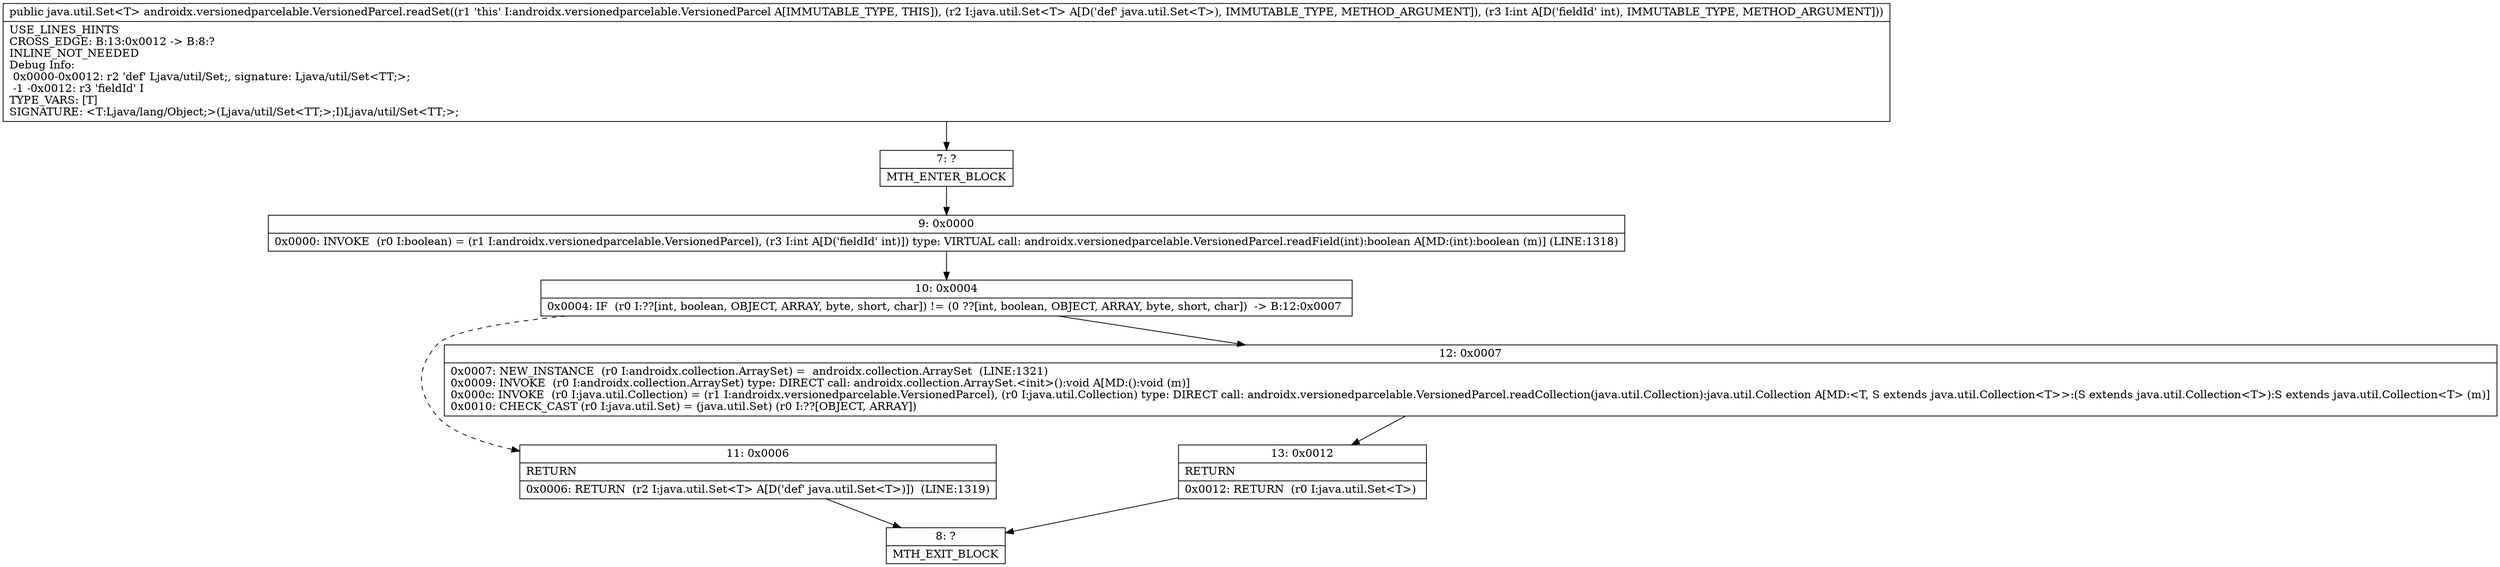 digraph "CFG forandroidx.versionedparcelable.VersionedParcel.readSet(Ljava\/util\/Set;I)Ljava\/util\/Set;" {
Node_7 [shape=record,label="{7\:\ ?|MTH_ENTER_BLOCK\l}"];
Node_9 [shape=record,label="{9\:\ 0x0000|0x0000: INVOKE  (r0 I:boolean) = (r1 I:androidx.versionedparcelable.VersionedParcel), (r3 I:int A[D('fieldId' int)]) type: VIRTUAL call: androidx.versionedparcelable.VersionedParcel.readField(int):boolean A[MD:(int):boolean (m)] (LINE:1318)\l}"];
Node_10 [shape=record,label="{10\:\ 0x0004|0x0004: IF  (r0 I:??[int, boolean, OBJECT, ARRAY, byte, short, char]) != (0 ??[int, boolean, OBJECT, ARRAY, byte, short, char])  \-\> B:12:0x0007 \l}"];
Node_11 [shape=record,label="{11\:\ 0x0006|RETURN\l|0x0006: RETURN  (r2 I:java.util.Set\<T\> A[D('def' java.util.Set\<T\>)])  (LINE:1319)\l}"];
Node_8 [shape=record,label="{8\:\ ?|MTH_EXIT_BLOCK\l}"];
Node_12 [shape=record,label="{12\:\ 0x0007|0x0007: NEW_INSTANCE  (r0 I:androidx.collection.ArraySet) =  androidx.collection.ArraySet  (LINE:1321)\l0x0009: INVOKE  (r0 I:androidx.collection.ArraySet) type: DIRECT call: androidx.collection.ArraySet.\<init\>():void A[MD:():void (m)]\l0x000c: INVOKE  (r0 I:java.util.Collection) = (r1 I:androidx.versionedparcelable.VersionedParcel), (r0 I:java.util.Collection) type: DIRECT call: androidx.versionedparcelable.VersionedParcel.readCollection(java.util.Collection):java.util.Collection A[MD:\<T, S extends java.util.Collection\<T\>\>:(S extends java.util.Collection\<T\>):S extends java.util.Collection\<T\> (m)]\l0x0010: CHECK_CAST (r0 I:java.util.Set) = (java.util.Set) (r0 I:??[OBJECT, ARRAY]) \l}"];
Node_13 [shape=record,label="{13\:\ 0x0012|RETURN\l|0x0012: RETURN  (r0 I:java.util.Set\<T\>) \l}"];
MethodNode[shape=record,label="{public java.util.Set\<T\> androidx.versionedparcelable.VersionedParcel.readSet((r1 'this' I:androidx.versionedparcelable.VersionedParcel A[IMMUTABLE_TYPE, THIS]), (r2 I:java.util.Set\<T\> A[D('def' java.util.Set\<T\>), IMMUTABLE_TYPE, METHOD_ARGUMENT]), (r3 I:int A[D('fieldId' int), IMMUTABLE_TYPE, METHOD_ARGUMENT]))  | USE_LINES_HINTS\lCROSS_EDGE: B:13:0x0012 \-\> B:8:?\lINLINE_NOT_NEEDED\lDebug Info:\l  0x0000\-0x0012: r2 'def' Ljava\/util\/Set;, signature: Ljava\/util\/Set\<TT;\>;\l  \-1 \-0x0012: r3 'fieldId' I\lTYPE_VARS: [T]\lSIGNATURE: \<T:Ljava\/lang\/Object;\>(Ljava\/util\/Set\<TT;\>;I)Ljava\/util\/Set\<TT;\>;\l}"];
MethodNode -> Node_7;Node_7 -> Node_9;
Node_9 -> Node_10;
Node_10 -> Node_11[style=dashed];
Node_10 -> Node_12;
Node_11 -> Node_8;
Node_12 -> Node_13;
Node_13 -> Node_8;
}

